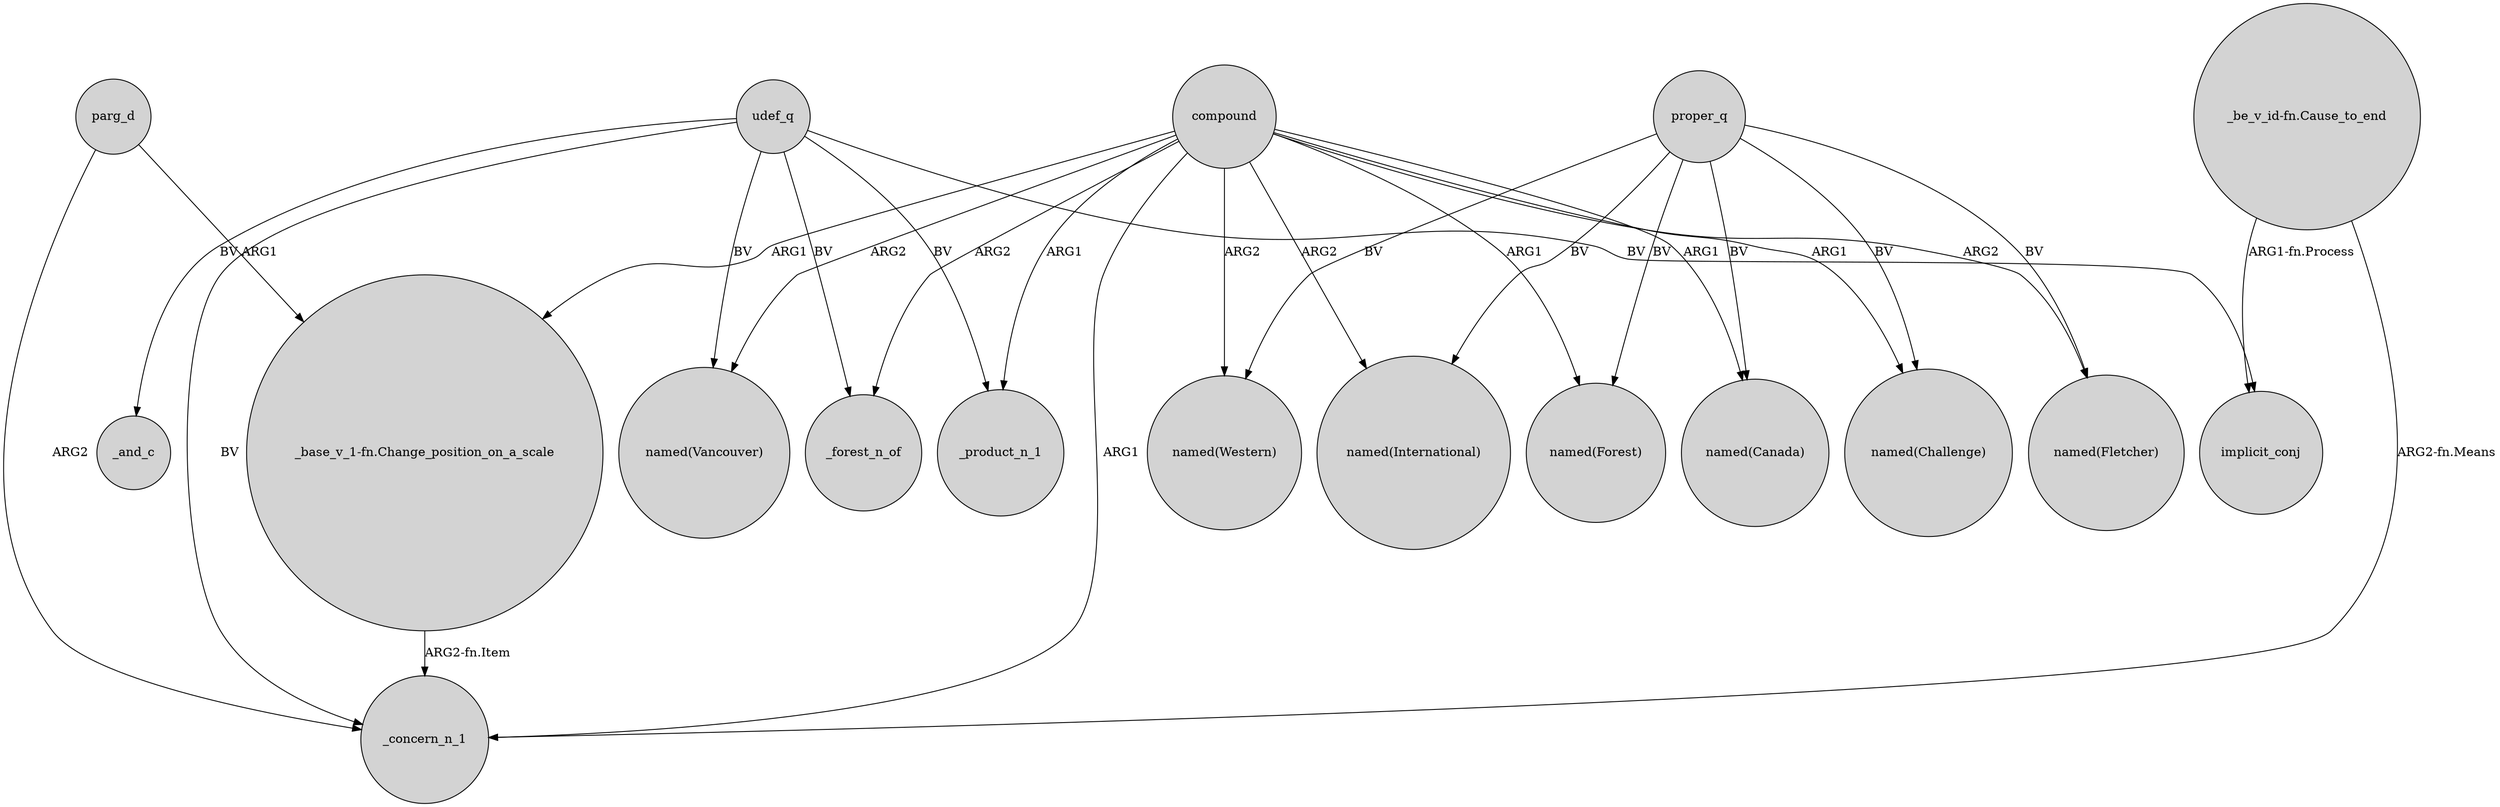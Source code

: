 digraph {
	node [shape=circle style=filled]
	"_base_v_1-fn.Change_position_on_a_scale" -> _concern_n_1 [label="ARG2-fn.Item"]
	proper_q -> "named(Western)" [label=BV]
	parg_d -> "_base_v_1-fn.Change_position_on_a_scale" [label=ARG1]
	udef_q -> _forest_n_of [label=BV]
	"_be_v_id-fn.Cause_to_end" -> _concern_n_1 [label="ARG2-fn.Means"]
	proper_q -> "named(Forest)" [label=BV]
	udef_q -> _product_n_1 [label=BV]
	udef_q -> _and_c [label=BV]
	compound -> _forest_n_of [label=ARG2]
	compound -> "named(Forest)" [label=ARG1]
	udef_q -> "named(Vancouver)" [label=BV]
	parg_d -> _concern_n_1 [label=ARG2]
	proper_q -> "named(Fletcher)" [label=BV]
	proper_q -> "named(International)" [label=BV]
	compound -> _concern_n_1 [label=ARG1]
	compound -> "named(Canada)" [label=ARG1]
	compound -> "named(Vancouver)" [label=ARG2]
	compound -> "_base_v_1-fn.Change_position_on_a_scale" [label=ARG1]
	compound -> "named(Western)" [label=ARG2]
	proper_q -> "named(Canada)" [label=BV]
	udef_q -> _concern_n_1 [label=BV]
	proper_q -> "named(Challenge)" [label=BV]
	compound -> "named(Challenge)" [label=ARG1]
	compound -> _product_n_1 [label=ARG1]
	compound -> "named(Fletcher)" [label=ARG2]
	udef_q -> implicit_conj [label=BV]
	"_be_v_id-fn.Cause_to_end" -> implicit_conj [label="ARG1-fn.Process"]
	compound -> "named(International)" [label=ARG2]
}
